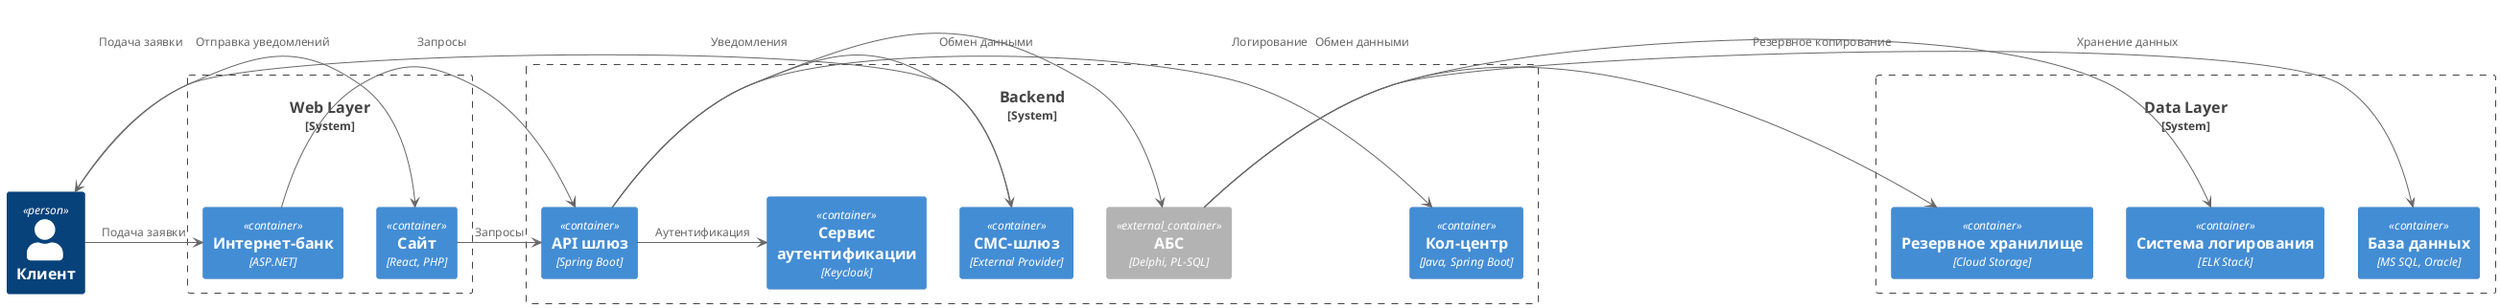 @startuml
!include <C4/C4_Container>

LAYOUT_TOP_DOWN()

Person(client, "Клиент")
System_Boundary(webLayer, "Web Layer") {
    Container(website, "Сайт", "React, PHP")
    Container(internetBank, "Интернет-банк", "ASP.NET")
}

System_Boundary(backendLayer, "Backend") {
    Container(apiGateway, "API шлюз", "Spring Boot")
    Container_Ext(abs, "АБС", "Delphi, PL-SQL")
    Container(callCenter, "Кол-центр", "Java, Spring Boot")
    Container(smsGateway, "СМС-шлюз", "External Provider")
    Container(authService, "Сервис аутентификации", "Keycloak")
}

System_Boundary(dataLayer, "Data Layer") {
    Container(database, "База данных", "MS SQL, Oracle")
    Container(logging, "Система логирования", "ELK Stack")
    Container(backup, "Резервное хранилище", "Cloud Storage")
}

client -> website : Подача заявки
client -> internetBank : Подача заявки
website -> apiGateway : Запросы
internetBank -> apiGateway : Запросы
apiGateway -> callCenter : Обмен данными
apiGateway -> abs : Обмен данными
apiGateway -> smsGateway : Уведомления
apiGateway -> authService : Аутентификация
abs -> database : Хранение данных
abs -> logging : Логирование
abs -> backup : Резервное копирование
smsGateway -> client : Отправка уведомлений
@enduml
